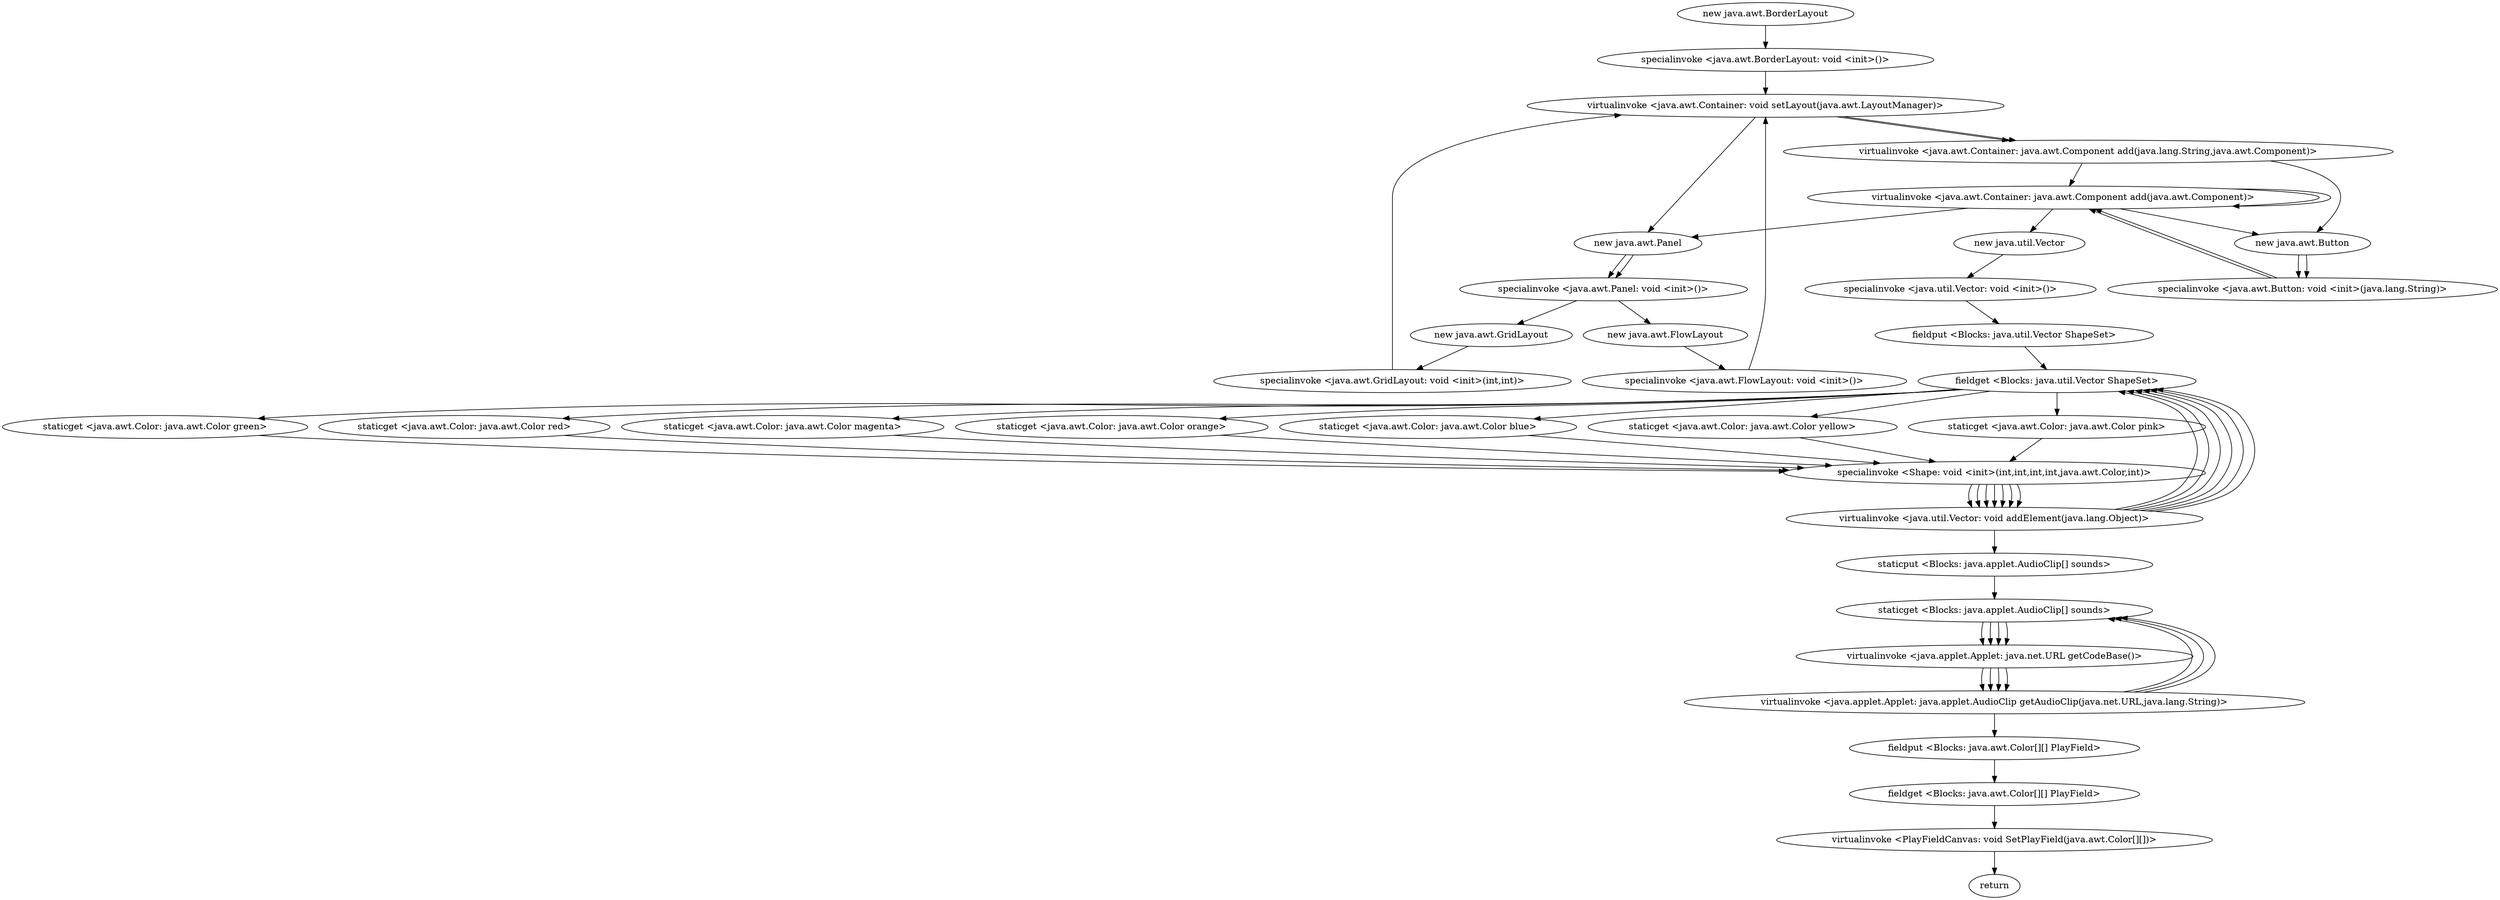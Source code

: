 digraph "" {
"new java.awt.BorderLayout";
 "new java.awt.BorderLayout"->"specialinvoke <java.awt.BorderLayout: void <init>()>";
 "specialinvoke <java.awt.BorderLayout: void <init>()>"->"virtualinvoke <java.awt.Container: void setLayout(java.awt.LayoutManager)>";
 "virtualinvoke <java.awt.Container: void setLayout(java.awt.LayoutManager)>"->"new java.awt.Panel";
 "new java.awt.Panel"->"specialinvoke <java.awt.Panel: void <init>()>";
 "specialinvoke <java.awt.Panel: void <init>()>"->"new java.awt.GridLayout";
 "new java.awt.GridLayout"->"specialinvoke <java.awt.GridLayout: void <init>(int,int)>";
 "specialinvoke <java.awt.GridLayout: void <init>(int,int)>"->"virtualinvoke <java.awt.Container: void setLayout(java.awt.LayoutManager)>";
 "virtualinvoke <java.awt.Container: void setLayout(java.awt.LayoutManager)>"->"virtualinvoke <java.awt.Container: java.awt.Component add(java.lang.String,java.awt.Component)>";
 "virtualinvoke <java.awt.Container: java.awt.Component add(java.lang.String,java.awt.Component)>"->"virtualinvoke <java.awt.Container: java.awt.Component add(java.awt.Component)>";
 "virtualinvoke <java.awt.Container: java.awt.Component add(java.awt.Component)>"->"virtualinvoke <java.awt.Container: java.awt.Component add(java.awt.Component)>";
 "virtualinvoke <java.awt.Container: java.awt.Component add(java.awt.Component)>"->"new java.awt.Panel";
 "new java.awt.Panel"->"specialinvoke <java.awt.Panel: void <init>()>";
 "specialinvoke <java.awt.Panel: void <init>()>"->"new java.awt.FlowLayout";
 "new java.awt.FlowLayout"->"specialinvoke <java.awt.FlowLayout: void <init>()>";
 "specialinvoke <java.awt.FlowLayout: void <init>()>"->"virtualinvoke <java.awt.Container: void setLayout(java.awt.LayoutManager)>";
 "virtualinvoke <java.awt.Container: void setLayout(java.awt.LayoutManager)>"->"virtualinvoke <java.awt.Container: java.awt.Component add(java.lang.String,java.awt.Component)>";
 "virtualinvoke <java.awt.Container: java.awt.Component add(java.lang.String,java.awt.Component)>"->"new java.awt.Button";
 "new java.awt.Button"->"specialinvoke <java.awt.Button: void <init>(java.lang.String)>";
 "specialinvoke <java.awt.Button: void <init>(java.lang.String)>"->"virtualinvoke <java.awt.Container: java.awt.Component add(java.awt.Component)>";
 "virtualinvoke <java.awt.Container: java.awt.Component add(java.awt.Component)>"->"new java.awt.Button";
 "new java.awt.Button"->"specialinvoke <java.awt.Button: void <init>(java.lang.String)>";
 "specialinvoke <java.awt.Button: void <init>(java.lang.String)>"->"virtualinvoke <java.awt.Container: java.awt.Component add(java.awt.Component)>";
 "virtualinvoke <java.awt.Container: java.awt.Component add(java.awt.Component)>"->"new java.util.Vector";
 "new java.util.Vector"->"specialinvoke <java.util.Vector: void <init>()>";
 "specialinvoke <java.util.Vector: void <init>()>"->"fieldput <Blocks: java.util.Vector ShapeSet>";
 "fieldput <Blocks: java.util.Vector ShapeSet>"->"fieldget <Blocks: java.util.Vector ShapeSet>";
 "fieldget <Blocks: java.util.Vector ShapeSet>"->"staticget <java.awt.Color: java.awt.Color blue>";
 "staticget <java.awt.Color: java.awt.Color blue>"->"specialinvoke <Shape: void <init>(int,int,int,int,java.awt.Color,int)>";
 "specialinvoke <Shape: void <init>(int,int,int,int,java.awt.Color,int)>"->"virtualinvoke <java.util.Vector: void addElement(java.lang.Object)>";
 "virtualinvoke <java.util.Vector: void addElement(java.lang.Object)>"->"fieldget <Blocks: java.util.Vector ShapeSet>";
 "fieldget <Blocks: java.util.Vector ShapeSet>"->"staticget <java.awt.Color: java.awt.Color yellow>";
 "staticget <java.awt.Color: java.awt.Color yellow>"->"specialinvoke <Shape: void <init>(int,int,int,int,java.awt.Color,int)>";
 "specialinvoke <Shape: void <init>(int,int,int,int,java.awt.Color,int)>"->"virtualinvoke <java.util.Vector: void addElement(java.lang.Object)>";
 "virtualinvoke <java.util.Vector: void addElement(java.lang.Object)>"->"fieldget <Blocks: java.util.Vector ShapeSet>";
 "fieldget <Blocks: java.util.Vector ShapeSet>"->"staticget <java.awt.Color: java.awt.Color pink>";
 "staticget <java.awt.Color: java.awt.Color pink>"->"specialinvoke <Shape: void <init>(int,int,int,int,java.awt.Color,int)>";
 "specialinvoke <Shape: void <init>(int,int,int,int,java.awt.Color,int)>"->"virtualinvoke <java.util.Vector: void addElement(java.lang.Object)>";
 "virtualinvoke <java.util.Vector: void addElement(java.lang.Object)>"->"fieldget <Blocks: java.util.Vector ShapeSet>";
 "fieldget <Blocks: java.util.Vector ShapeSet>"->"staticget <java.awt.Color: java.awt.Color green>";
 "staticget <java.awt.Color: java.awt.Color green>"->"specialinvoke <Shape: void <init>(int,int,int,int,java.awt.Color,int)>";
 "specialinvoke <Shape: void <init>(int,int,int,int,java.awt.Color,int)>"->"virtualinvoke <java.util.Vector: void addElement(java.lang.Object)>";
 "virtualinvoke <java.util.Vector: void addElement(java.lang.Object)>"->"fieldget <Blocks: java.util.Vector ShapeSet>";
 "fieldget <Blocks: java.util.Vector ShapeSet>"->"staticget <java.awt.Color: java.awt.Color red>";
 "staticget <java.awt.Color: java.awt.Color red>"->"specialinvoke <Shape: void <init>(int,int,int,int,java.awt.Color,int)>";
 "specialinvoke <Shape: void <init>(int,int,int,int,java.awt.Color,int)>"->"virtualinvoke <java.util.Vector: void addElement(java.lang.Object)>";
 "virtualinvoke <java.util.Vector: void addElement(java.lang.Object)>"->"fieldget <Blocks: java.util.Vector ShapeSet>";
 "fieldget <Blocks: java.util.Vector ShapeSet>"->"staticget <java.awt.Color: java.awt.Color magenta>";
 "staticget <java.awt.Color: java.awt.Color magenta>"->"specialinvoke <Shape: void <init>(int,int,int,int,java.awt.Color,int)>";
 "specialinvoke <Shape: void <init>(int,int,int,int,java.awt.Color,int)>"->"virtualinvoke <java.util.Vector: void addElement(java.lang.Object)>";
 "virtualinvoke <java.util.Vector: void addElement(java.lang.Object)>"->"fieldget <Blocks: java.util.Vector ShapeSet>";
 "fieldget <Blocks: java.util.Vector ShapeSet>"->"staticget <java.awt.Color: java.awt.Color orange>";
 "staticget <java.awt.Color: java.awt.Color orange>"->"specialinvoke <Shape: void <init>(int,int,int,int,java.awt.Color,int)>";
 "specialinvoke <Shape: void <init>(int,int,int,int,java.awt.Color,int)>"->"virtualinvoke <java.util.Vector: void addElement(java.lang.Object)>";
 "virtualinvoke <java.util.Vector: void addElement(java.lang.Object)>"->"staticput <Blocks: java.applet.AudioClip[] sounds>";
 "staticput <Blocks: java.applet.AudioClip[] sounds>"->"staticget <Blocks: java.applet.AudioClip[] sounds>";
 "staticget <Blocks: java.applet.AudioClip[] sounds>"->"virtualinvoke <java.applet.Applet: java.net.URL getCodeBase()>";
 "virtualinvoke <java.applet.Applet: java.net.URL getCodeBase()>"->"virtualinvoke <java.applet.Applet: java.applet.AudioClip getAudioClip(java.net.URL,java.lang.String)>";
 "virtualinvoke <java.applet.Applet: java.applet.AudioClip getAudioClip(java.net.URL,java.lang.String)>"->"staticget <Blocks: java.applet.AudioClip[] sounds>";
 "staticget <Blocks: java.applet.AudioClip[] sounds>"->"virtualinvoke <java.applet.Applet: java.net.URL getCodeBase()>";
 "virtualinvoke <java.applet.Applet: java.net.URL getCodeBase()>"->"virtualinvoke <java.applet.Applet: java.applet.AudioClip getAudioClip(java.net.URL,java.lang.String)>";
 "virtualinvoke <java.applet.Applet: java.applet.AudioClip getAudioClip(java.net.URL,java.lang.String)>"->"staticget <Blocks: java.applet.AudioClip[] sounds>";
 "staticget <Blocks: java.applet.AudioClip[] sounds>"->"virtualinvoke <java.applet.Applet: java.net.URL getCodeBase()>";
 "virtualinvoke <java.applet.Applet: java.net.URL getCodeBase()>"->"virtualinvoke <java.applet.Applet: java.applet.AudioClip getAudioClip(java.net.URL,java.lang.String)>";
 "virtualinvoke <java.applet.Applet: java.applet.AudioClip getAudioClip(java.net.URL,java.lang.String)>"->"staticget <Blocks: java.applet.AudioClip[] sounds>";
 "staticget <Blocks: java.applet.AudioClip[] sounds>"->"virtualinvoke <java.applet.Applet: java.net.URL getCodeBase()>";
 "virtualinvoke <java.applet.Applet: java.net.URL getCodeBase()>"->"virtualinvoke <java.applet.Applet: java.applet.AudioClip getAudioClip(java.net.URL,java.lang.String)>";
 "virtualinvoke <java.applet.Applet: java.applet.AudioClip getAudioClip(java.net.URL,java.lang.String)>"->"fieldput <Blocks: java.awt.Color[][] PlayField>";
 "fieldput <Blocks: java.awt.Color[][] PlayField>"->"fieldget <Blocks: java.awt.Color[][] PlayField>";
 "fieldget <Blocks: java.awt.Color[][] PlayField>"->"virtualinvoke <PlayFieldCanvas: void SetPlayField(java.awt.Color[][])>";
 "virtualinvoke <PlayFieldCanvas: void SetPlayField(java.awt.Color[][])>"->"return";
}
